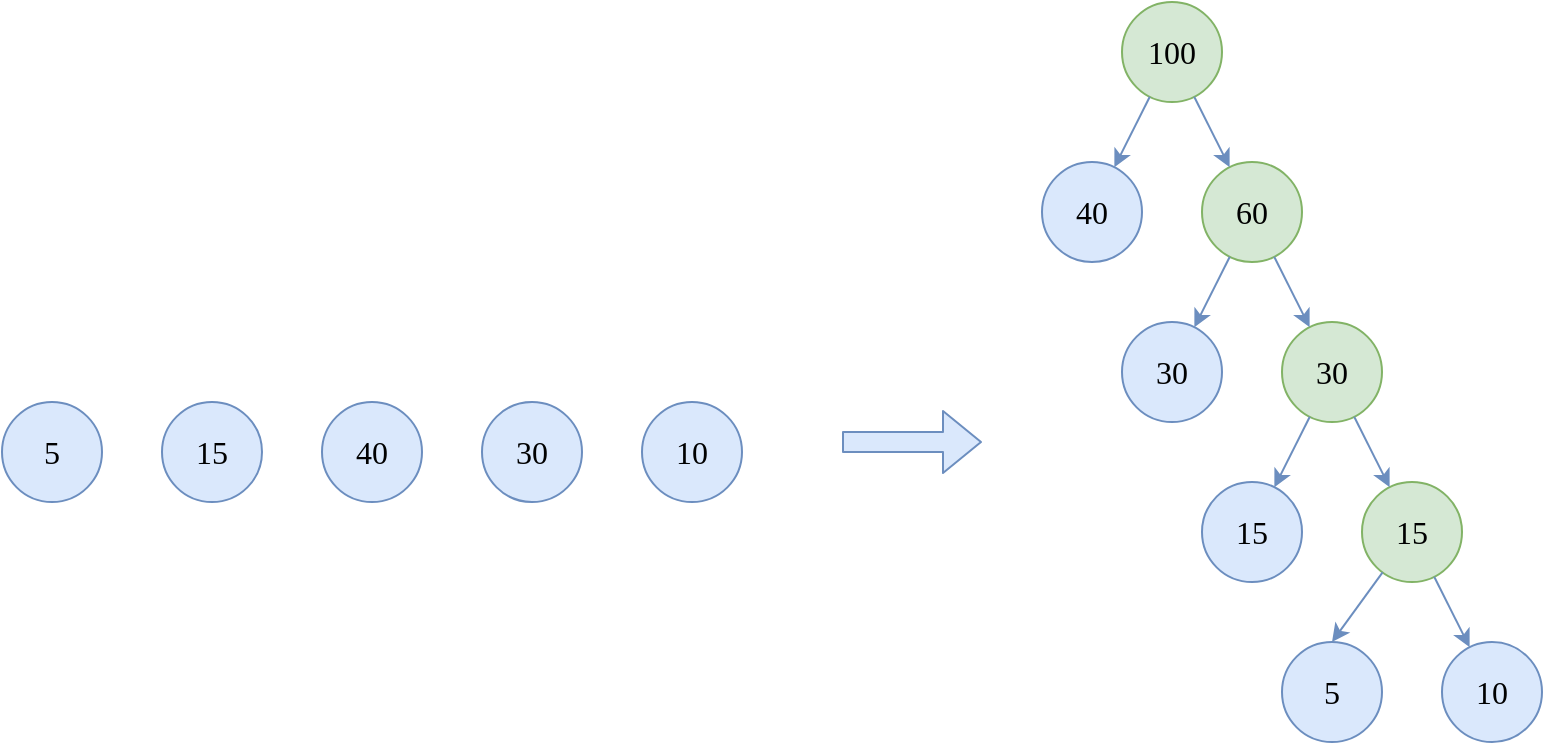 <mxfile version="24.2.5" type="device">
  <diagram name="Page-1" id="xTWKuKoIMkupklE4MCIM">
    <mxGraphModel dx="1420" dy="821" grid="1" gridSize="10" guides="1" tooltips="1" connect="1" arrows="1" fold="1" page="1" pageScale="1" pageWidth="850" pageHeight="1100" math="0" shadow="0">
      <root>
        <mxCell id="0" />
        <mxCell id="1" parent="0" />
        <mxCell id="T0GNJZgyvwmoFYRO0-4b-1" value="5" style="ellipse;whiteSpace=wrap;html=1;aspect=fixed;rounded=1;shadow=0;strokeColor=#6c8ebf;strokeWidth=1;fontFamily=Ubuntu;fontSize=16;fontStyle=0;fillColor=#dae8fc;" vertex="1" parent="1">
          <mxGeometry x="200" y="400" width="50" height="50" as="geometry" />
        </mxCell>
        <mxCell id="T0GNJZgyvwmoFYRO0-4b-2" value="15" style="ellipse;whiteSpace=wrap;html=1;aspect=fixed;rounded=1;shadow=0;strokeColor=#6c8ebf;strokeWidth=1;fontFamily=Ubuntu;fontSize=16;fontStyle=0;fillColor=#dae8fc;" vertex="1" parent="1">
          <mxGeometry x="280" y="400" width="50" height="50" as="geometry" />
        </mxCell>
        <mxCell id="T0GNJZgyvwmoFYRO0-4b-3" value="40" style="ellipse;whiteSpace=wrap;html=1;aspect=fixed;rounded=1;shadow=0;strokeColor=#6c8ebf;strokeWidth=1;fontFamily=Ubuntu;fontSize=16;fontStyle=0;fillColor=#dae8fc;" vertex="1" parent="1">
          <mxGeometry x="360" y="400" width="50" height="50" as="geometry" />
        </mxCell>
        <mxCell id="T0GNJZgyvwmoFYRO0-4b-4" value="30" style="ellipse;whiteSpace=wrap;html=1;aspect=fixed;rounded=1;shadow=0;strokeColor=#6c8ebf;strokeWidth=1;fontFamily=Ubuntu;fontSize=16;fontStyle=0;fillColor=#dae8fc;" vertex="1" parent="1">
          <mxGeometry x="440" y="400" width="50" height="50" as="geometry" />
        </mxCell>
        <mxCell id="T0GNJZgyvwmoFYRO0-4b-5" value="10" style="ellipse;whiteSpace=wrap;html=1;aspect=fixed;rounded=1;shadow=0;strokeColor=#6c8ebf;strokeWidth=1;fontFamily=Ubuntu;fontSize=16;fontStyle=0;fillColor=#dae8fc;" vertex="1" parent="1">
          <mxGeometry x="520" y="400" width="50" height="50" as="geometry" />
        </mxCell>
        <mxCell id="T0GNJZgyvwmoFYRO0-4b-6" value="100" style="ellipse;whiteSpace=wrap;html=1;aspect=fixed;rounded=1;shadow=0;strokeColor=#82b366;strokeWidth=1;fontFamily=Ubuntu;fontSize=16;fontStyle=0;fillColor=#d5e8d4;" vertex="1" parent="1">
          <mxGeometry x="760" y="200" width="50" height="50" as="geometry" />
        </mxCell>
        <mxCell id="T0GNJZgyvwmoFYRO0-4b-7" value="60" style="ellipse;whiteSpace=wrap;html=1;aspect=fixed;rounded=1;shadow=0;strokeColor=#82b366;strokeWidth=1;fontFamily=Ubuntu;fontSize=16;fontStyle=0;fillColor=#d5e8d4;" vertex="1" parent="1">
          <mxGeometry x="800" y="280" width="50" height="50" as="geometry" />
        </mxCell>
        <mxCell id="T0GNJZgyvwmoFYRO0-4b-8" value="40" style="ellipse;whiteSpace=wrap;html=1;aspect=fixed;rounded=1;shadow=0;strokeColor=#6c8ebf;strokeWidth=1;fontFamily=Ubuntu;fontSize=16;fontStyle=0;fillColor=#dae8fc;" vertex="1" parent="1">
          <mxGeometry x="720" y="280" width="50" height="50" as="geometry" />
        </mxCell>
        <mxCell id="T0GNJZgyvwmoFYRO0-4b-9" value="30" style="ellipse;whiteSpace=wrap;html=1;aspect=fixed;rounded=1;shadow=0;strokeColor=#82b366;strokeWidth=1;fontFamily=Ubuntu;fontSize=16;fontStyle=0;fillColor=#d5e8d4;" vertex="1" parent="1">
          <mxGeometry x="840" y="360" width="50" height="50" as="geometry" />
        </mxCell>
        <mxCell id="T0GNJZgyvwmoFYRO0-4b-10" value="30" style="ellipse;whiteSpace=wrap;html=1;aspect=fixed;rounded=1;shadow=0;strokeColor=#6c8ebf;strokeWidth=1;fontFamily=Ubuntu;fontSize=16;fontStyle=0;fillColor=#dae8fc;" vertex="1" parent="1">
          <mxGeometry x="760" y="360" width="50" height="50" as="geometry" />
        </mxCell>
        <mxCell id="T0GNJZgyvwmoFYRO0-4b-11" value="15" style="ellipse;whiteSpace=wrap;html=1;aspect=fixed;rounded=1;shadow=0;strokeColor=#82b366;strokeWidth=1;fontFamily=Ubuntu;fontSize=16;fontStyle=0;fillColor=#d5e8d4;" vertex="1" parent="1">
          <mxGeometry x="880" y="440" width="50" height="50" as="geometry" />
        </mxCell>
        <mxCell id="T0GNJZgyvwmoFYRO0-4b-12" value="15" style="ellipse;whiteSpace=wrap;html=1;aspect=fixed;rounded=1;shadow=0;strokeColor=#6c8ebf;strokeWidth=1;fontFamily=Ubuntu;fontSize=16;fontStyle=0;fillColor=#dae8fc;" vertex="1" parent="1">
          <mxGeometry x="800" y="440" width="50" height="50" as="geometry" />
        </mxCell>
        <mxCell id="T0GNJZgyvwmoFYRO0-4b-13" value="10" style="ellipse;whiteSpace=wrap;html=1;aspect=fixed;rounded=1;shadow=0;strokeColor=#6c8ebf;strokeWidth=1;fontFamily=Ubuntu;fontSize=16;fontStyle=0;fillColor=#dae8fc;" vertex="1" parent="1">
          <mxGeometry x="920" y="520" width="50" height="50" as="geometry" />
        </mxCell>
        <mxCell id="T0GNJZgyvwmoFYRO0-4b-14" value="5" style="ellipse;whiteSpace=wrap;html=1;aspect=fixed;rounded=1;shadow=0;strokeColor=#6c8ebf;strokeWidth=1;fontFamily=Ubuntu;fontSize=16;fontStyle=0;fillColor=#dae8fc;" vertex="1" parent="1">
          <mxGeometry x="840" y="520" width="50" height="50" as="geometry" />
        </mxCell>
        <mxCell id="T0GNJZgyvwmoFYRO0-4b-15" value="" style="endArrow=classic;html=1;rounded=1;shadow=0;strokeColor=#6c8ebf;strokeWidth=1;fontFamily=Ubuntu;fontSize=14;fontStyle=0;fillColor=#dae8fc;" edge="1" parent="1" source="T0GNJZgyvwmoFYRO0-4b-11" target="T0GNJZgyvwmoFYRO0-4b-13">
          <mxGeometry width="50" height="50" relative="1" as="geometry">
            <mxPoint x="610" y="450" as="sourcePoint" />
            <mxPoint x="660" y="400" as="targetPoint" />
          </mxGeometry>
        </mxCell>
        <mxCell id="T0GNJZgyvwmoFYRO0-4b-16" value="" style="endArrow=classic;html=1;rounded=1;shadow=0;strokeColor=#6c8ebf;strokeWidth=1;fontFamily=Ubuntu;fontSize=14;fontStyle=0;fillColor=#dae8fc;entryX=0.5;entryY=0;entryDx=0;entryDy=0;" edge="1" parent="1" source="T0GNJZgyvwmoFYRO0-4b-11" target="T0GNJZgyvwmoFYRO0-4b-14">
          <mxGeometry width="50" height="50" relative="1" as="geometry">
            <mxPoint x="610" y="450" as="sourcePoint" />
            <mxPoint x="660" y="400" as="targetPoint" />
          </mxGeometry>
        </mxCell>
        <mxCell id="T0GNJZgyvwmoFYRO0-4b-18" value="" style="endArrow=classic;html=1;rounded=1;shadow=0;strokeColor=#6c8ebf;strokeWidth=1;fontFamily=Ubuntu;fontSize=14;fontStyle=0;fillColor=#dae8fc;" edge="1" parent="1" source="T0GNJZgyvwmoFYRO0-4b-9" target="T0GNJZgyvwmoFYRO0-4b-11">
          <mxGeometry width="50" height="50" relative="1" as="geometry">
            <mxPoint x="610" y="450" as="sourcePoint" />
            <mxPoint x="660" y="400" as="targetPoint" />
          </mxGeometry>
        </mxCell>
        <mxCell id="T0GNJZgyvwmoFYRO0-4b-19" value="" style="endArrow=classic;html=1;rounded=1;shadow=0;strokeColor=#6c8ebf;strokeWidth=1;fontFamily=Ubuntu;fontSize=14;fontStyle=0;fillColor=#dae8fc;" edge="1" parent="1" source="T0GNJZgyvwmoFYRO0-4b-9" target="T0GNJZgyvwmoFYRO0-4b-12">
          <mxGeometry width="50" height="50" relative="1" as="geometry">
            <mxPoint x="610" y="450" as="sourcePoint" />
            <mxPoint x="660" y="400" as="targetPoint" />
          </mxGeometry>
        </mxCell>
        <mxCell id="T0GNJZgyvwmoFYRO0-4b-20" value="" style="endArrow=classic;html=1;rounded=1;shadow=0;strokeColor=#6c8ebf;strokeWidth=1;fontFamily=Ubuntu;fontSize=14;fontStyle=0;fillColor=#dae8fc;" edge="1" parent="1" source="T0GNJZgyvwmoFYRO0-4b-7" target="T0GNJZgyvwmoFYRO0-4b-9">
          <mxGeometry width="50" height="50" relative="1" as="geometry">
            <mxPoint x="610" y="450" as="sourcePoint" />
            <mxPoint x="660" y="400" as="targetPoint" />
          </mxGeometry>
        </mxCell>
        <mxCell id="T0GNJZgyvwmoFYRO0-4b-21" value="" style="endArrow=classic;html=1;rounded=1;shadow=0;strokeColor=#6c8ebf;strokeWidth=1;fontFamily=Ubuntu;fontSize=14;fontStyle=0;fillColor=#dae8fc;" edge="1" parent="1" source="T0GNJZgyvwmoFYRO0-4b-7" target="T0GNJZgyvwmoFYRO0-4b-10">
          <mxGeometry width="50" height="50" relative="1" as="geometry">
            <mxPoint x="610" y="450" as="sourcePoint" />
            <mxPoint x="660" y="400" as="targetPoint" />
          </mxGeometry>
        </mxCell>
        <mxCell id="T0GNJZgyvwmoFYRO0-4b-22" value="" style="endArrow=classic;html=1;rounded=1;shadow=0;strokeColor=#6c8ebf;strokeWidth=1;fontFamily=Ubuntu;fontSize=14;fontStyle=0;fillColor=#dae8fc;" edge="1" parent="1" source="T0GNJZgyvwmoFYRO0-4b-6" target="T0GNJZgyvwmoFYRO0-4b-7">
          <mxGeometry width="50" height="50" relative="1" as="geometry">
            <mxPoint x="610" y="450" as="sourcePoint" />
            <mxPoint x="660" y="400" as="targetPoint" />
          </mxGeometry>
        </mxCell>
        <mxCell id="T0GNJZgyvwmoFYRO0-4b-23" value="" style="endArrow=classic;html=1;rounded=1;shadow=0;strokeColor=#6c8ebf;strokeWidth=1;fontFamily=Ubuntu;fontSize=14;fontStyle=0;fillColor=#dae8fc;" edge="1" parent="1" source="T0GNJZgyvwmoFYRO0-4b-6" target="T0GNJZgyvwmoFYRO0-4b-8">
          <mxGeometry width="50" height="50" relative="1" as="geometry">
            <mxPoint x="610" y="450" as="sourcePoint" />
            <mxPoint x="660" y="400" as="targetPoint" />
          </mxGeometry>
        </mxCell>
        <mxCell id="T0GNJZgyvwmoFYRO0-4b-24" value="" style="shape=flexArrow;endArrow=classic;html=1;rounded=1;shadow=0;strokeColor=#6c8ebf;strokeWidth=1;fontFamily=Ubuntu;fontSize=14;fontStyle=0;fillColor=#dae8fc;" edge="1" parent="1">
          <mxGeometry width="50" height="50" relative="1" as="geometry">
            <mxPoint x="620" y="420" as="sourcePoint" />
            <mxPoint x="690" y="420" as="targetPoint" />
          </mxGeometry>
        </mxCell>
      </root>
    </mxGraphModel>
  </diagram>
</mxfile>
